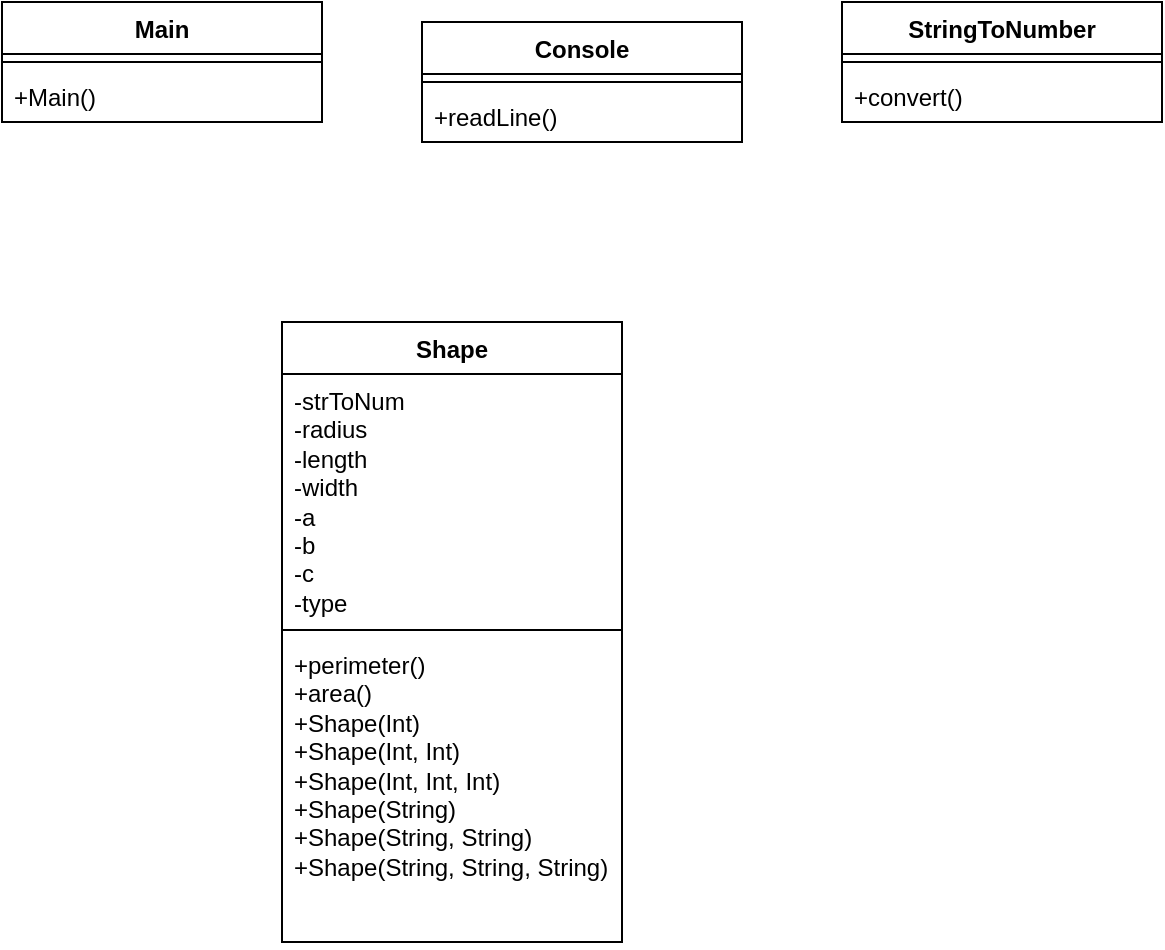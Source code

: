 <mxfile version="26.0.13">
  <diagram name="Page-1" id="v_0cScxNA5ZeoSFHlh1_">
    <mxGraphModel dx="1434" dy="772" grid="1" gridSize="10" guides="1" tooltips="1" connect="1" arrows="1" fold="1" page="1" pageScale="1" pageWidth="827" pageHeight="1169" math="0" shadow="0">
      <root>
        <mxCell id="0" />
        <mxCell id="1" parent="0" />
        <mxCell id="W3KKJOEIts_jeIgCIPPc-1" value="Main" style="swimlane;fontStyle=1;align=center;verticalAlign=top;childLayout=stackLayout;horizontal=1;startSize=26;horizontalStack=0;resizeParent=1;resizeParentMax=0;resizeLast=0;collapsible=1;marginBottom=0;whiteSpace=wrap;html=1;" vertex="1" parent="1">
          <mxGeometry x="190" y="190" width="160" height="60" as="geometry" />
        </mxCell>
        <mxCell id="W3KKJOEIts_jeIgCIPPc-3" value="" style="line;strokeWidth=1;fillColor=none;align=left;verticalAlign=middle;spacingTop=-1;spacingLeft=3;spacingRight=3;rotatable=0;labelPosition=right;points=[];portConstraint=eastwest;strokeColor=inherit;" vertex="1" parent="W3KKJOEIts_jeIgCIPPc-1">
          <mxGeometry y="26" width="160" height="8" as="geometry" />
        </mxCell>
        <mxCell id="W3KKJOEIts_jeIgCIPPc-4" value="+Main()" style="text;strokeColor=none;fillColor=none;align=left;verticalAlign=top;spacingLeft=4;spacingRight=4;overflow=hidden;rotatable=0;points=[[0,0.5],[1,0.5]];portConstraint=eastwest;whiteSpace=wrap;html=1;" vertex="1" parent="W3KKJOEIts_jeIgCIPPc-1">
          <mxGeometry y="34" width="160" height="26" as="geometry" />
        </mxCell>
        <mxCell id="W3KKJOEIts_jeIgCIPPc-5" value="Console" style="swimlane;fontStyle=1;align=center;verticalAlign=top;childLayout=stackLayout;horizontal=1;startSize=26;horizontalStack=0;resizeParent=1;resizeParentMax=0;resizeLast=0;collapsible=1;marginBottom=0;whiteSpace=wrap;html=1;" vertex="1" parent="1">
          <mxGeometry x="400" y="200" width="160" height="60" as="geometry" />
        </mxCell>
        <mxCell id="W3KKJOEIts_jeIgCIPPc-6" value="" style="line;strokeWidth=1;fillColor=none;align=left;verticalAlign=middle;spacingTop=-1;spacingLeft=3;spacingRight=3;rotatable=0;labelPosition=right;points=[];portConstraint=eastwest;strokeColor=inherit;" vertex="1" parent="W3KKJOEIts_jeIgCIPPc-5">
          <mxGeometry y="26" width="160" height="8" as="geometry" />
        </mxCell>
        <mxCell id="W3KKJOEIts_jeIgCIPPc-7" value="+readLine()" style="text;strokeColor=none;fillColor=none;align=left;verticalAlign=top;spacingLeft=4;spacingRight=4;overflow=hidden;rotatable=0;points=[[0,0.5],[1,0.5]];portConstraint=eastwest;whiteSpace=wrap;html=1;" vertex="1" parent="W3KKJOEIts_jeIgCIPPc-5">
          <mxGeometry y="34" width="160" height="26" as="geometry" />
        </mxCell>
        <mxCell id="W3KKJOEIts_jeIgCIPPc-8" value="StringToNumber" style="swimlane;fontStyle=1;align=center;verticalAlign=top;childLayout=stackLayout;horizontal=1;startSize=26;horizontalStack=0;resizeParent=1;resizeParentMax=0;resizeLast=0;collapsible=1;marginBottom=0;whiteSpace=wrap;html=1;" vertex="1" parent="1">
          <mxGeometry x="610" y="190" width="160" height="60" as="geometry" />
        </mxCell>
        <mxCell id="W3KKJOEIts_jeIgCIPPc-10" value="" style="line;strokeWidth=1;fillColor=none;align=left;verticalAlign=middle;spacingTop=-1;spacingLeft=3;spacingRight=3;rotatable=0;labelPosition=right;points=[];portConstraint=eastwest;strokeColor=inherit;" vertex="1" parent="W3KKJOEIts_jeIgCIPPc-8">
          <mxGeometry y="26" width="160" height="8" as="geometry" />
        </mxCell>
        <mxCell id="W3KKJOEIts_jeIgCIPPc-11" value="+convert()" style="text;strokeColor=none;fillColor=none;align=left;verticalAlign=top;spacingLeft=4;spacingRight=4;overflow=hidden;rotatable=0;points=[[0,0.5],[1,0.5]];portConstraint=eastwest;whiteSpace=wrap;html=1;" vertex="1" parent="W3KKJOEIts_jeIgCIPPc-8">
          <mxGeometry y="34" width="160" height="26" as="geometry" />
        </mxCell>
        <mxCell id="W3KKJOEIts_jeIgCIPPc-12" value="Shape" style="swimlane;fontStyle=1;align=center;verticalAlign=top;childLayout=stackLayout;horizontal=1;startSize=26;horizontalStack=0;resizeParent=1;resizeParentMax=0;resizeLast=0;collapsible=1;marginBottom=0;whiteSpace=wrap;html=1;" vertex="1" parent="1">
          <mxGeometry x="330" y="350" width="170" height="310" as="geometry" />
        </mxCell>
        <mxCell id="W3KKJOEIts_jeIgCIPPc-13" value="-strToNum&lt;div&gt;-radius&lt;/div&gt;&lt;div&gt;-length&lt;/div&gt;&lt;div&gt;-width&lt;/div&gt;&lt;div&gt;-a&lt;/div&gt;&lt;div&gt;-b&lt;/div&gt;&lt;div&gt;-c&lt;/div&gt;&lt;div&gt;-type&lt;/div&gt;" style="text;strokeColor=none;fillColor=none;align=left;verticalAlign=top;spacingLeft=4;spacingRight=4;overflow=hidden;rotatable=0;points=[[0,0.5],[1,0.5]];portConstraint=eastwest;whiteSpace=wrap;html=1;" vertex="1" parent="W3KKJOEIts_jeIgCIPPc-12">
          <mxGeometry y="26" width="170" height="124" as="geometry" />
        </mxCell>
        <mxCell id="W3KKJOEIts_jeIgCIPPc-14" value="" style="line;strokeWidth=1;fillColor=none;align=left;verticalAlign=middle;spacingTop=-1;spacingLeft=3;spacingRight=3;rotatable=0;labelPosition=right;points=[];portConstraint=eastwest;strokeColor=inherit;" vertex="1" parent="W3KKJOEIts_jeIgCIPPc-12">
          <mxGeometry y="150" width="170" height="8" as="geometry" />
        </mxCell>
        <mxCell id="W3KKJOEIts_jeIgCIPPc-15" value="+perimeter()&lt;div&gt;+area()&lt;/div&gt;&lt;div&gt;+Shape(Int)&lt;/div&gt;&lt;div&gt;+Shape(Int, Int)&lt;/div&gt;&lt;div&gt;+Shape(Int, Int, Int)&lt;/div&gt;&lt;div&gt;+Shape(String)&lt;/div&gt;&lt;div&gt;+Shape(String, String)&lt;/div&gt;&lt;div&gt;+Shape(String, String, String)&lt;/div&gt;" style="text;strokeColor=none;fillColor=none;align=left;verticalAlign=top;spacingLeft=4;spacingRight=4;overflow=hidden;rotatable=0;points=[[0,0.5],[1,0.5]];portConstraint=eastwest;whiteSpace=wrap;html=1;" vertex="1" parent="W3KKJOEIts_jeIgCIPPc-12">
          <mxGeometry y="158" width="170" height="152" as="geometry" />
        </mxCell>
      </root>
    </mxGraphModel>
  </diagram>
</mxfile>
